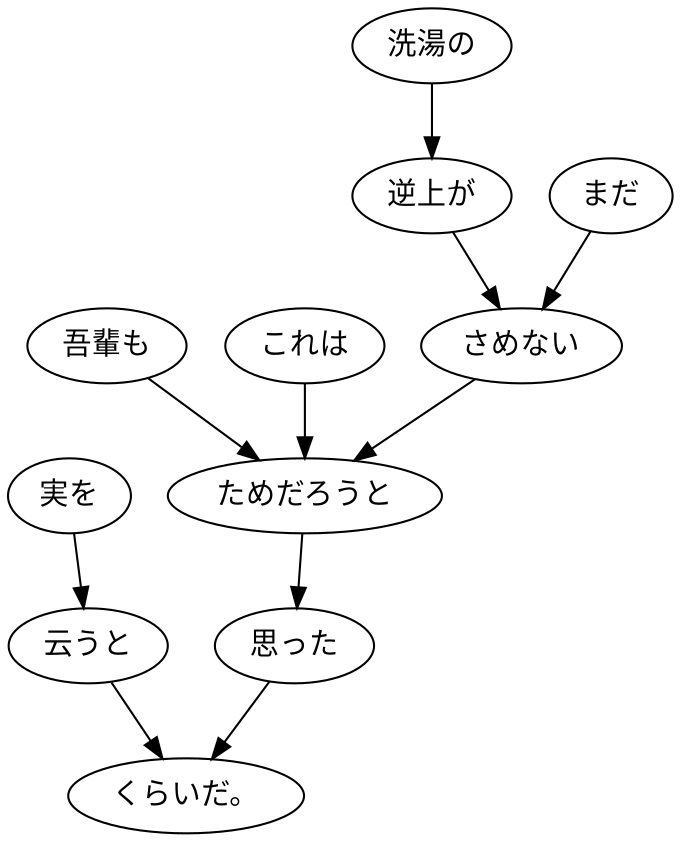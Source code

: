 digraph graph4590 {
	node0 [label="実を"];
	node1 [label="云うと"];
	node2 [label="吾輩も"];
	node3 [label="これは"];
	node4 [label="洗湯の"];
	node5 [label="逆上が"];
	node6 [label="まだ"];
	node7 [label="さめない"];
	node8 [label="ためだろうと"];
	node9 [label="思った"];
	node10 [label="くらいだ。"];
	node0 -> node1;
	node1 -> node10;
	node2 -> node8;
	node3 -> node8;
	node4 -> node5;
	node5 -> node7;
	node6 -> node7;
	node7 -> node8;
	node8 -> node9;
	node9 -> node10;
}
